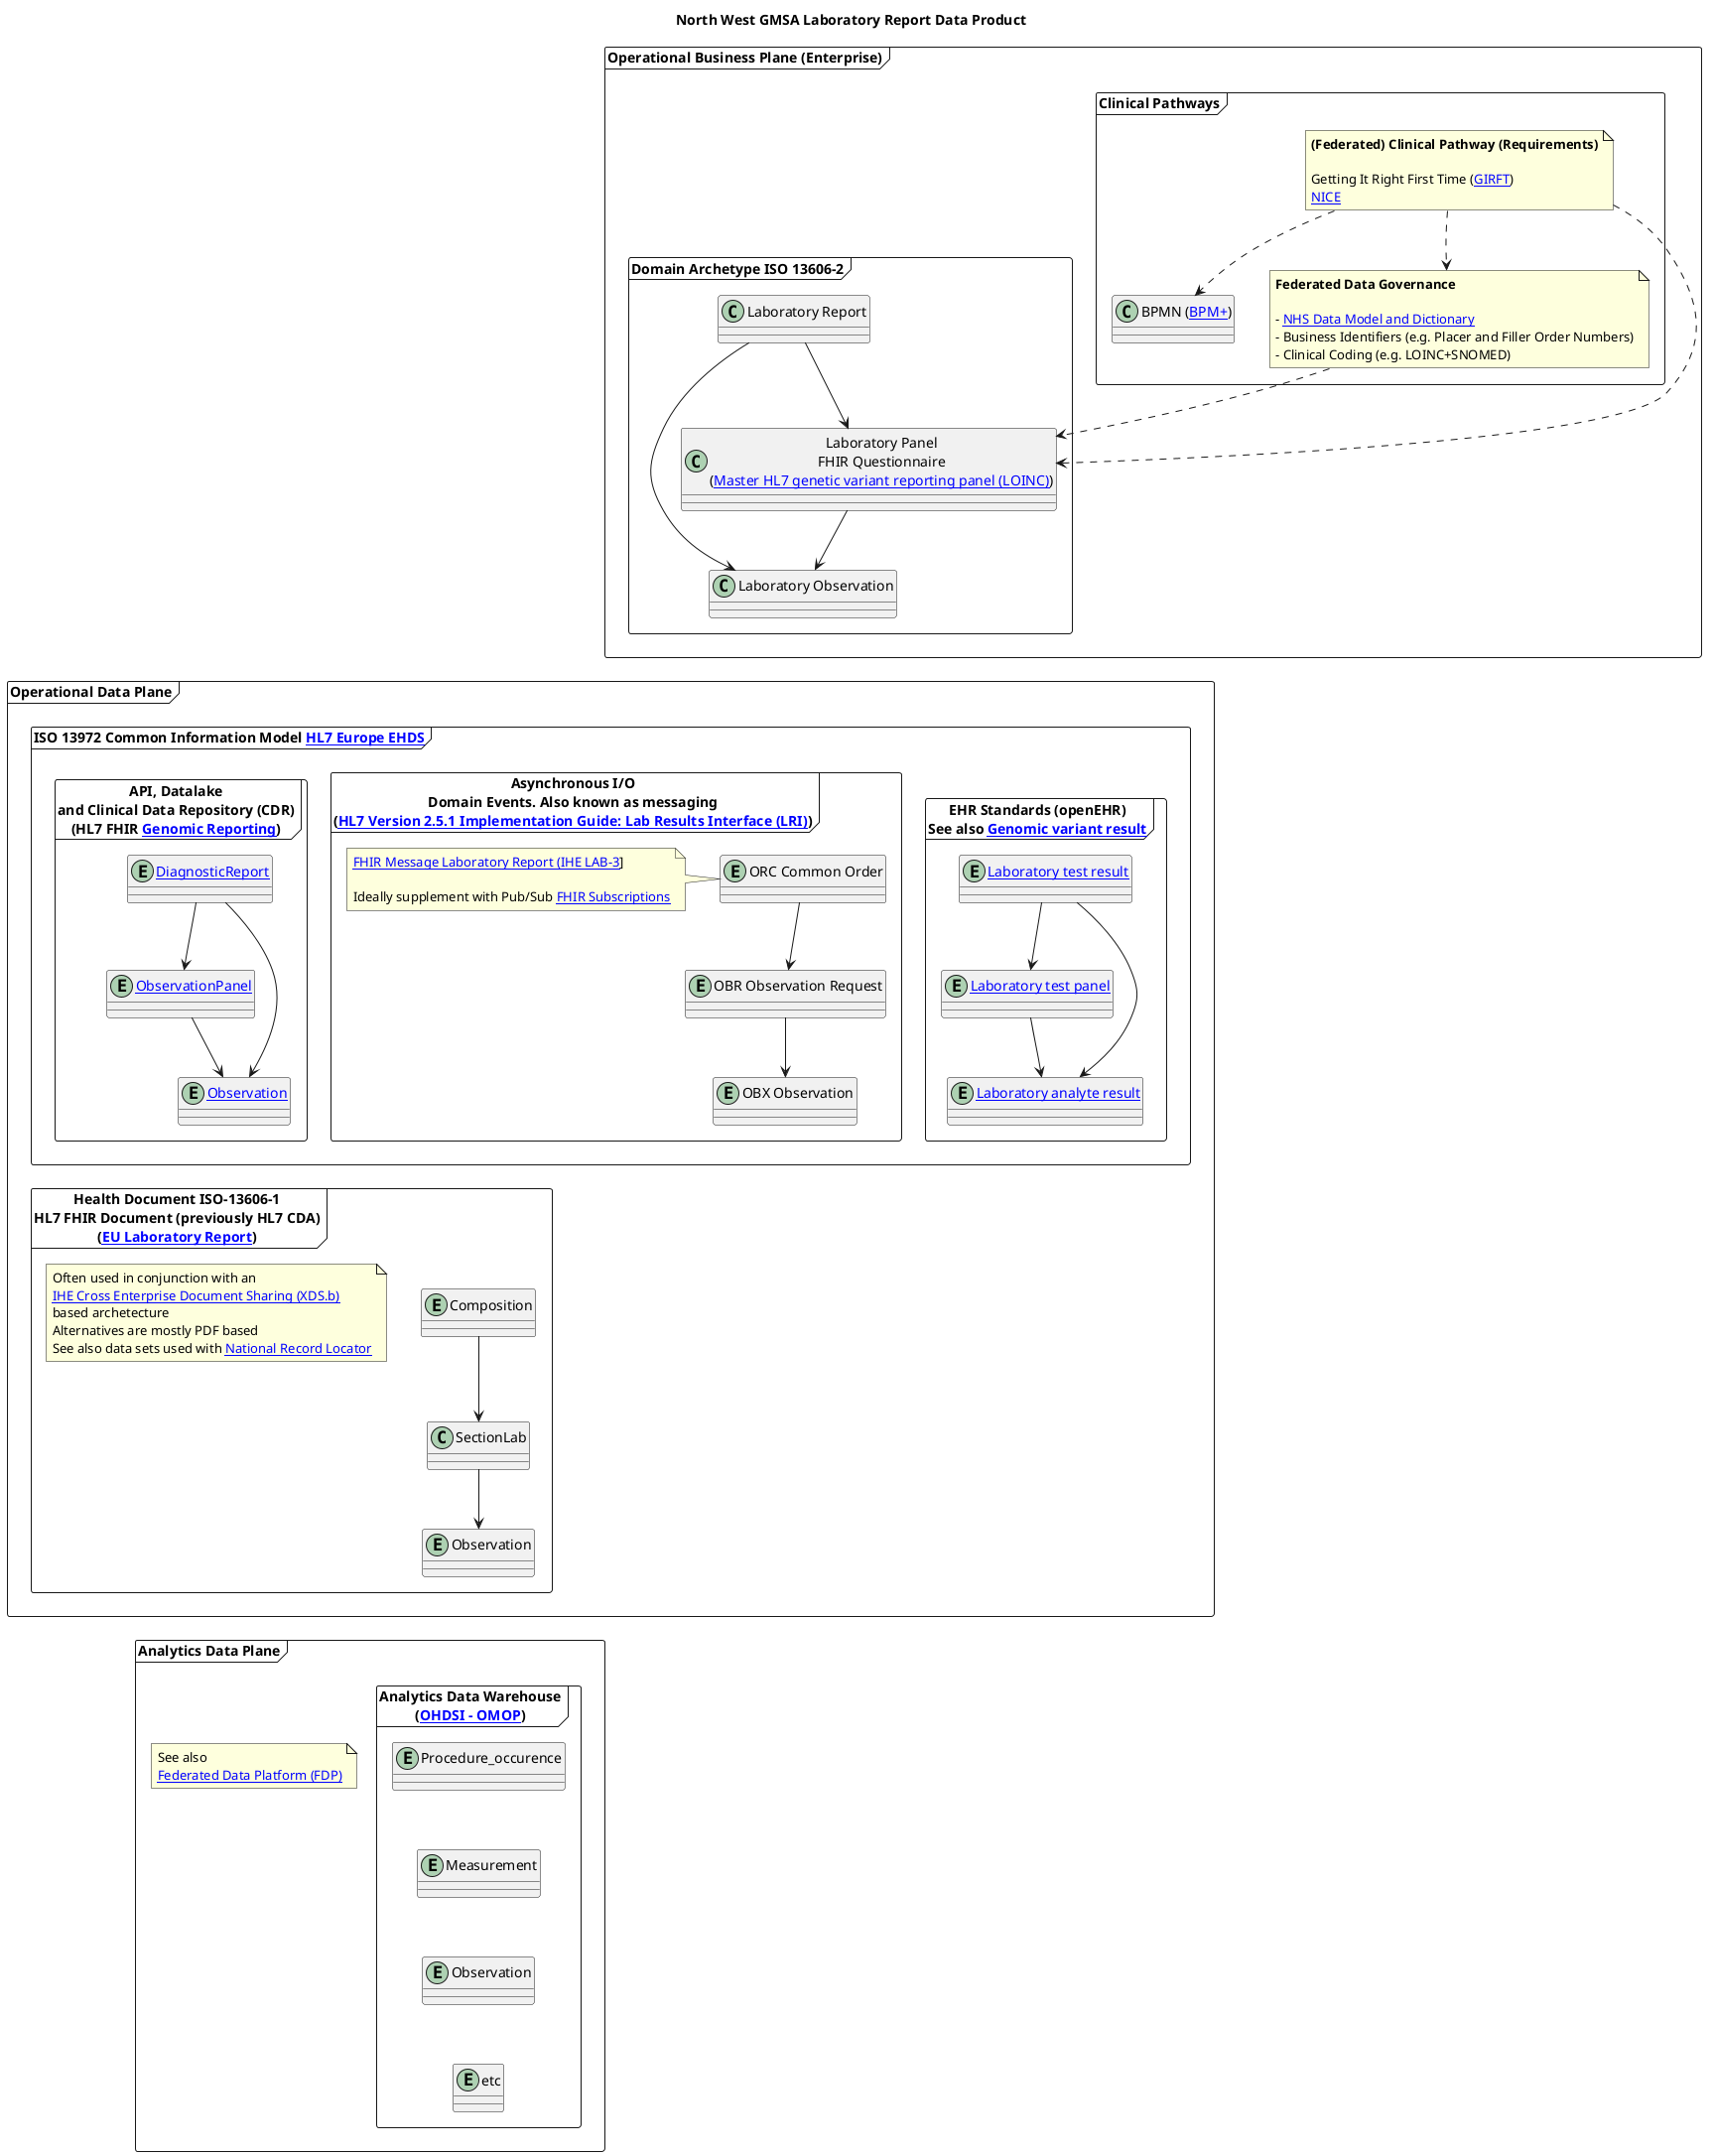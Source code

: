 @startuml

skinparam svgDimensionStyle false

title "North West GMSA Laboratory Report Data Product"

frame "Operational Business Plane (Enterprise)" {

  frame "Clinical Pathways" {
    class "BPMN ([[https://www.bpm-plus.org/ BPM+]])" as BPMN

    note "**(Federated) Clinical Pathway (Requirements)**\n\nGetting It Right First Time ([[https://gettingitrightfirsttime.co.uk/ GIRFT]])\n[[https://www.nice.org.uk/ NICE]]" as GIRFT

    note "**Federated Data Governance**\n\n- [[https://www.datadictionary.nhs.uk/ NHS Data Model and Dictionary]]\n- Business Identifiers (e.g. Placer and Filler Order Numbers)\n- Clinical Coding (e.g. LOINC+SNOMED)" as Governance

    GIRFT ..> BPMN
    Governance -d[hidden]- GIRFT
  }
  frame "Domain Archetype ISO 13606-2" as iso136062 {

    class "Laboratory Report" as LaboratoryReport {
    }

    class "Laboratory Panel\nFHIR Questionnaire\n([[https://nw-gmsa.github.io/R4/Questionnaire-81247-9.html Master HL7 genetic variant reporting panel (LOINC)]])" as LaboratoryPanel

    class "Laboratory Observation" as LaboratoryObservation


    LaboratoryReport --> LaboratoryPanel
    LaboratoryReport --> LaboratoryObservation
    LaboratoryPanel --> LaboratoryObservation
  }

  Governance ..> LaboratoryPanel
  GIRFT ..> LaboratoryPanel
  GIRFT ..> Governance
}
frame "Operational Data Plane"  {
frame "ISO 13972 Common Information Model [[https://hl7europe.org/standards/ehds/ HL7 Europe EHDS]]" as iso13972 {

  frame "EHR Standards (openEHR)\nSee also [[https://ckm.openehr.org/ckm/archetypes/1013.1.3759 Genomic variant result]]" as openEHR {
    entity "[[https://ckm.openehr.org/ckm/archetypes/1013.1.2191 Laboratory test result]]" as openEHRLaboratoryReport
    entity "[[https://ckm.openehr.org/ckm/archetypes/1013.1.2192 Laboratory test panel]]" as openEHRLaboratoryPanel
    entity "[[https://ckm.openehr.org/ckm/archetypes/1013.1.2881 Laboratory analyte result]]" as openEHRLaboratoryAnalyte

    openEHRLaboratoryReport --> openEHRLaboratoryPanel
    openEHRLaboratoryReport --> openEHRLaboratoryAnalyte
    openEHRLaboratoryPanel --> openEHRLaboratoryAnalyte

  }

  frame "Asynchronous I/O\nDomain Events. Also known as messaging\n([[https://confluence.hl7.org/download/attachments/25559919/2018%2004%2003%20-%20V2%20LRI%20-%20Ch.%205%20CG%20and%20Code%20System%20Tables.pdf?api=v2 HL7 Version 2.5.1 Implementation Guide: Lab Results Interface (LRI)]])" as HL7v2 {
    entity "ORC Common Order" as ORC
    entity "OBR Observation Request" as OBR
    entity "OBX Observation" as OBX
    note "[[LAB-3.html FHIR Message Laboratory Report (IHE LAB-3]]]\n\nIdeally supplement with Pub/Sub [[https://build.fhir.org/ig/HL7/fhir-subscription-backport-ig/index.html FHIR Subscriptions]]" as messaging

    messaging -r[hidden]- ORC
    ORC --> OBR
    OBR --> OBX

  }

  frame "API, Datalake\nand Clinical Data Repository (CDR)\n(HL7 FHIR [[https://build.fhir.org/ig/HL7/genomics-reporting/index.html Genomic Reporting]])" as FHR {
    entity "[[DiagnosticReport]]" as DiagnosticReport
    entity "[[StructureDefinition-Observation-Panel.html ObservationPanel]]" as ObservationPanel
    entity "[[Observation]]" as Observation

    DiagnosticReport --> ObservationPanel
    DiagnosticReport --> Observation
    ObservationPanel --> Observation

  }

}

 frame "Health Document ISO-13606-1\nHL7 FHIR Document (previously HL7 CDA)\n([[https://build.fhir.org/ig/hl7-eu/laboratory/ EU Laboratory Report]])" as iso136061 {
    entity Composition
    class SectionLab
    entity "Observation" as cdaObservation
    note "Often used in conjunction with an\n[[https://profiles.ihe.net/ITI/TF/Volume1/ch-10.html IHE Cross Enterprise Document Sharing (XDS.b)]]\nbased archetecture\nAlternatives are mostly PDF based\nSee also data sets used with [[https://digital.nhs.uk/services/national-record-locator National Record Locator]]" as XDS

    Composition --> SectionLab
    SectionLab --> cdaObservation
  }
}

frame "Analytics Data Plane"  {

frame "Analytics Data Warehouse\n([[https://www.ohdsi.org/data-standardization/ OHDSI - OMOP]])" as Analytics {
    entity Procedure_occurence
    entity Measurement
    entity "Observation" as OMOPObservation
    entity etc

    Procedure_occurence -d[hidden]- Measurement
    Measurement -d[hidden]- OMOPObservation
    OMOPObservation -d[hidden]- etc
}
 note "See also\n[[https://www.england.nhs.uk/digitaltechnology/nhs-federated-data-platform/ Federated Data Platform (FDP)]]" as FDP
}

LaboratoryObservation -d[hidden]- ORC
Observation -d[hidden]- Composition
cdaObservation -d[hidden]- Procedure_occurence


@enduml
